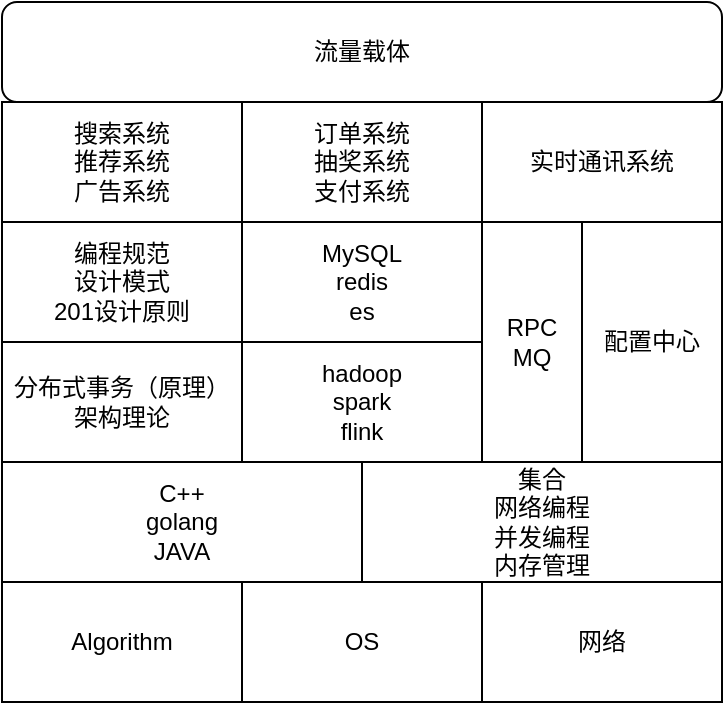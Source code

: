<mxfile version="15.6.3" type="device"><diagram id="pVFLwJeAsTSzg7c6L8eV" name="Page-1"><mxGraphModel dx="926" dy="480" grid="1" gridSize="10" guides="1" tooltips="1" connect="1" arrows="1" fold="1" page="1" pageScale="1" pageWidth="827" pageHeight="1169" math="0" shadow="0"><root><mxCell id="0"/><mxCell id="1" parent="0"/><mxCell id="p-9QIDSCK1b9PwlhKzAV-1" value="Algorithm" style="rounded=0;whiteSpace=wrap;html=1;" vertex="1" parent="1"><mxGeometry x="90" y="410" width="120" height="60" as="geometry"/></mxCell><mxCell id="p-9QIDSCK1b9PwlhKzAV-2" value="OS" style="rounded=0;whiteSpace=wrap;html=1;" vertex="1" parent="1"><mxGeometry x="210" y="410" width="120" height="60" as="geometry"/></mxCell><mxCell id="p-9QIDSCK1b9PwlhKzAV-3" value="网络" style="rounded=0;whiteSpace=wrap;html=1;" vertex="1" parent="1"><mxGeometry x="330" y="410" width="120" height="60" as="geometry"/></mxCell><mxCell id="p-9QIDSCK1b9PwlhKzAV-4" value="C++&lt;br&gt;golang&lt;br&gt;JAVA" style="rounded=0;whiteSpace=wrap;html=1;" vertex="1" parent="1"><mxGeometry x="90" y="350" width="180" height="60" as="geometry"/></mxCell><mxCell id="p-9QIDSCK1b9PwlhKzAV-5" value="集合&lt;br&gt;网络编程&lt;br&gt;并发编程&lt;br&gt;内存管理" style="rounded=0;whiteSpace=wrap;html=1;" vertex="1" parent="1"><mxGeometry x="270" y="350" width="180" height="60" as="geometry"/></mxCell><mxCell id="p-9QIDSCK1b9PwlhKzAV-6" value="编程规范&lt;br&gt;设计模式&lt;br&gt;201设计原则" style="rounded=0;whiteSpace=wrap;html=1;" vertex="1" parent="1"><mxGeometry x="90" y="230" width="120" height="60" as="geometry"/></mxCell><mxCell id="p-9QIDSCK1b9PwlhKzAV-7" value="分布式事务（原理）架构理论" style="rounded=0;whiteSpace=wrap;html=1;" vertex="1" parent="1"><mxGeometry x="90" y="290" width="120" height="60" as="geometry"/></mxCell><mxCell id="p-9QIDSCK1b9PwlhKzAV-8" value="MySQL&lt;br&gt;redis&lt;br&gt;es" style="rounded=0;whiteSpace=wrap;html=1;" vertex="1" parent="1"><mxGeometry x="210" y="230" width="120" height="60" as="geometry"/></mxCell><mxCell id="p-9QIDSCK1b9PwlhKzAV-9" value="RPC&lt;br&gt;MQ" style="rounded=0;whiteSpace=wrap;html=1;" vertex="1" parent="1"><mxGeometry x="330" y="230" width="50" height="120" as="geometry"/></mxCell><mxCell id="p-9QIDSCK1b9PwlhKzAV-10" value="hadoop&lt;br&gt;spark&lt;br&gt;flink" style="rounded=0;whiteSpace=wrap;html=1;" vertex="1" parent="1"><mxGeometry x="210" y="290" width="120" height="60" as="geometry"/></mxCell><mxCell id="p-9QIDSCK1b9PwlhKzAV-12" value="配置中心" style="rounded=0;whiteSpace=wrap;html=1;" vertex="1" parent="1"><mxGeometry x="380" y="230" width="70" height="120" as="geometry"/></mxCell><mxCell id="p-9QIDSCK1b9PwlhKzAV-13" value="搜索系统&lt;br&gt;推荐系统&lt;br&gt;广告系统" style="rounded=0;whiteSpace=wrap;html=1;" vertex="1" parent="1"><mxGeometry x="90" y="170" width="120" height="60" as="geometry"/></mxCell><mxCell id="p-9QIDSCK1b9PwlhKzAV-14" value="订单系统&lt;br&gt;抽奖系统&lt;br&gt;支付系统" style="rounded=0;whiteSpace=wrap;html=1;" vertex="1" parent="1"><mxGeometry x="210" y="170" width="120" height="60" as="geometry"/></mxCell><mxCell id="p-9QIDSCK1b9PwlhKzAV-15" value="实时通讯系统" style="rounded=0;whiteSpace=wrap;html=1;" vertex="1" parent="1"><mxGeometry x="330" y="170" width="120" height="60" as="geometry"/></mxCell><mxCell id="p-9QIDSCK1b9PwlhKzAV-16" value="流量载体" style="rounded=1;whiteSpace=wrap;html=1;" vertex="1" parent="1"><mxGeometry x="90" y="120" width="360" height="50" as="geometry"/></mxCell></root></mxGraphModel></diagram></mxfile>